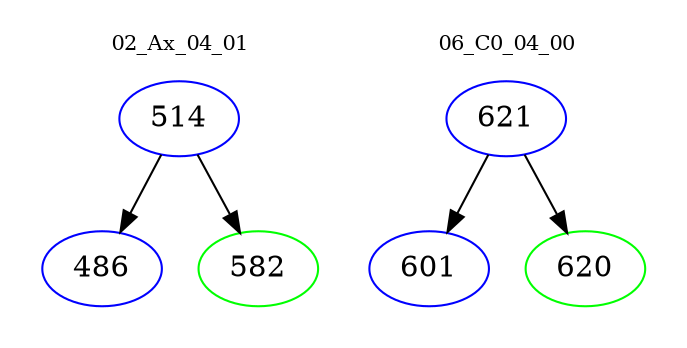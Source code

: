 digraph{
subgraph cluster_0 {
color = white
label = "02_Ax_04_01";
fontsize=10;
T0_514 [label="514", color="blue"]
T0_514 -> T0_486 [color="black"]
T0_486 [label="486", color="blue"]
T0_514 -> T0_582 [color="black"]
T0_582 [label="582", color="green"]
}
subgraph cluster_1 {
color = white
label = "06_C0_04_00";
fontsize=10;
T1_621 [label="621", color="blue"]
T1_621 -> T1_601 [color="black"]
T1_601 [label="601", color="blue"]
T1_621 -> T1_620 [color="black"]
T1_620 [label="620", color="green"]
}
}
